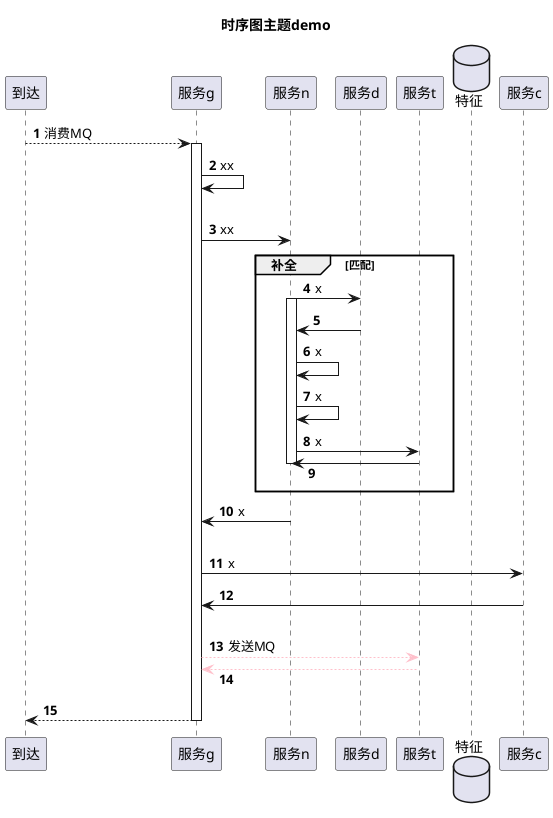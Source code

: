 @startuml
'https://plantuml.com/sequence-diagram
'自动编序号
autonumber

'!theme aws-orange
'!theme mars
'!theme minty
'!theme sketchy
'!theme silver
'!theme bluegray


'标题
title 时序图主题demo

'让响应信息显示在箭头下面
skinparam responseMessageBelowArrow true

participant "到达" as MQ
database 特征 as 特征 order 1
participant 服务c as 服务c order 2

MQ --> 服务g: 消费MQ \t\t\t\t
activate 服务g
服务g -> 服务g: xx
||20||
服务g -> 服务n: xx \t\t

group 补全 [匹配]
服务n -> 服务d: x
activate 服务n
服务d -> 服务n:
服务n -> 服务n: x
服务n -> 服务n: x
服务n -> 服务t: x
服务n <- 服务t:
deactivate 服务n
end

服务n -> 服务g: x
||20||

服务g -> 服务c: x
服务c -> 服务g:
||20||

服务g [#pink]--> 服务t: 发送MQ \t\t\t
服务g <--[#pink] 服务t:

服务g --> MQ:

deactivate 服务g

@enduml